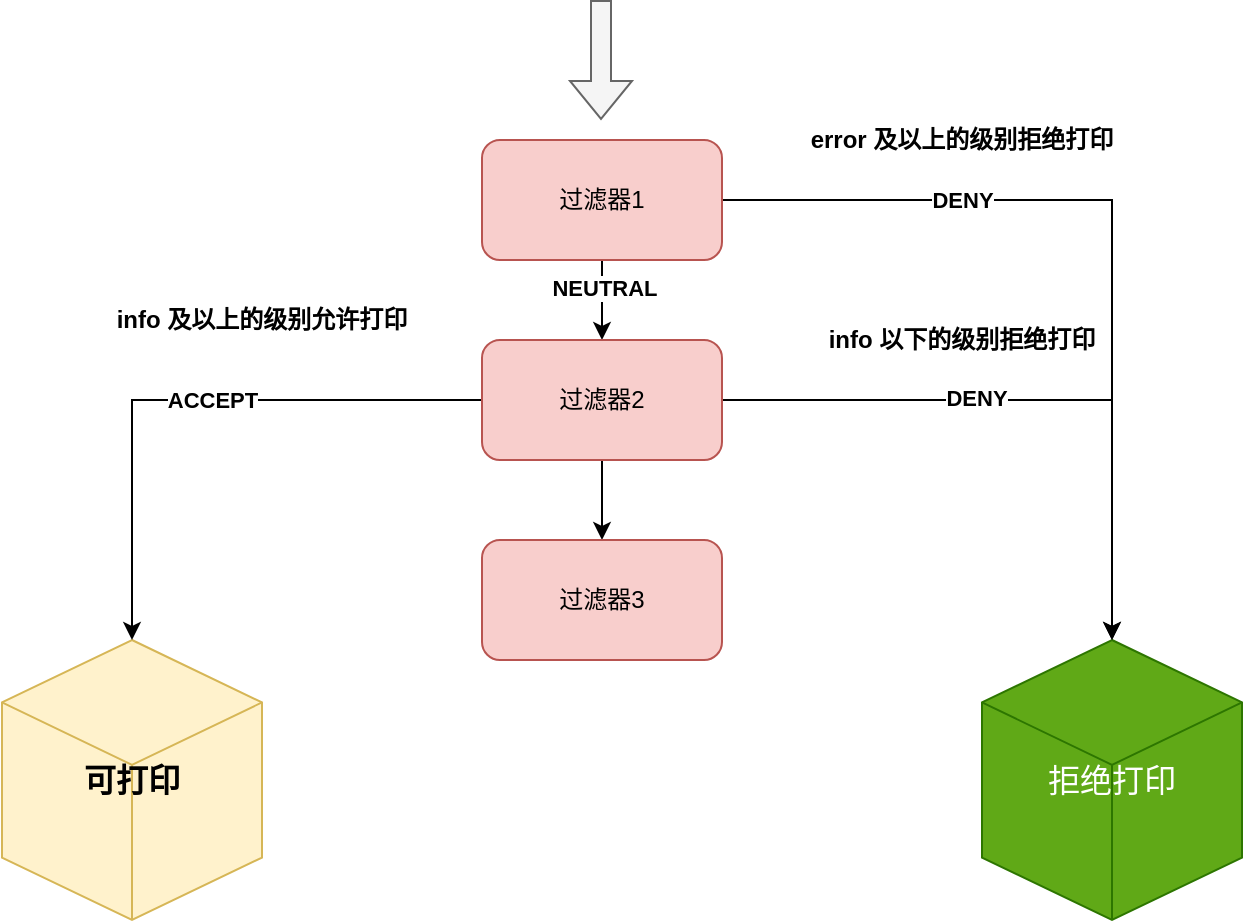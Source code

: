 <mxfile version="21.6.6" type="github">
  <diagram name="第 1 页" id="whe6keLf8QKhJT8p5w1d">
    <mxGraphModel dx="1434" dy="758" grid="1" gridSize="10" guides="1" tooltips="1" connect="1" arrows="1" fold="1" page="1" pageScale="1" pageWidth="827" pageHeight="1169" math="0" shadow="0">
      <root>
        <mxCell id="0" />
        <mxCell id="1" parent="0" />
        <mxCell id="tYItnUxsthKnhv3j5K5g-1" value="&lt;b&gt;&lt;font style=&quot;font-size: 16px;&quot;&gt;可打印&lt;/font&gt;&lt;/b&gt;" style="html=1;whiteSpace=wrap;shape=isoCube2;backgroundOutline=1;isoAngle=15;fillColor=#fff2cc;strokeColor=#d6b656;" vertex="1" parent="1">
          <mxGeometry x="100" y="330" width="130" height="140" as="geometry" />
        </mxCell>
        <mxCell id="tYItnUxsthKnhv3j5K5g-2" value="&lt;font style=&quot;font-size: 16px;&quot;&gt;拒绝打印&lt;/font&gt;" style="html=1;whiteSpace=wrap;shape=isoCube2;backgroundOutline=1;isoAngle=15;fillColor=#60a917;strokeColor=#2D7600;fontColor=#ffffff;" vertex="1" parent="1">
          <mxGeometry x="590" y="330" width="130" height="140" as="geometry" />
        </mxCell>
        <mxCell id="tYItnUxsthKnhv3j5K5g-9" style="edgeStyle=orthogonalEdgeStyle;rounded=0;orthogonalLoop=1;jettySize=auto;html=1;exitX=0.5;exitY=1;exitDx=0;exitDy=0;entryX=0.5;entryY=0;entryDx=0;entryDy=0;" edge="1" parent="1" source="tYItnUxsthKnhv3j5K5g-4" target="tYItnUxsthKnhv3j5K5g-5">
          <mxGeometry relative="1" as="geometry" />
        </mxCell>
        <mxCell id="tYItnUxsthKnhv3j5K5g-17" value="NEUTRAL" style="edgeLabel;html=1;align=center;verticalAlign=middle;resizable=0;points=[];fontStyle=1" vertex="1" connectable="0" parent="tYItnUxsthKnhv3j5K5g-9">
          <mxGeometry x="-0.333" y="1" relative="1" as="geometry">
            <mxPoint as="offset" />
          </mxGeometry>
        </mxCell>
        <mxCell id="tYItnUxsthKnhv3j5K5g-11" style="edgeStyle=orthogonalEdgeStyle;rounded=0;orthogonalLoop=1;jettySize=auto;html=1;exitX=1;exitY=0.5;exitDx=0;exitDy=0;" edge="1" parent="1" source="tYItnUxsthKnhv3j5K5g-4" target="tYItnUxsthKnhv3j5K5g-2">
          <mxGeometry relative="1" as="geometry" />
        </mxCell>
        <mxCell id="tYItnUxsthKnhv3j5K5g-12" value="DENY" style="edgeLabel;html=1;align=center;verticalAlign=middle;resizable=0;points=[];fontStyle=1" vertex="1" connectable="0" parent="tYItnUxsthKnhv3j5K5g-11">
          <mxGeometry x="-0.363" y="2" relative="1" as="geometry">
            <mxPoint x="-12" y="2" as="offset" />
          </mxGeometry>
        </mxCell>
        <mxCell id="tYItnUxsthKnhv3j5K5g-4" value="过滤器1" style="rounded=1;whiteSpace=wrap;html=1;fillColor=#f8cecc;strokeColor=#b85450;" vertex="1" parent="1">
          <mxGeometry x="340" y="80" width="120" height="60" as="geometry" />
        </mxCell>
        <mxCell id="tYItnUxsthKnhv3j5K5g-10" style="edgeStyle=orthogonalEdgeStyle;rounded=0;orthogonalLoop=1;jettySize=auto;html=1;exitX=0.5;exitY=1;exitDx=0;exitDy=0;entryX=0.5;entryY=0;entryDx=0;entryDy=0;" edge="1" parent="1" source="tYItnUxsthKnhv3j5K5g-5" target="tYItnUxsthKnhv3j5K5g-6">
          <mxGeometry relative="1" as="geometry" />
        </mxCell>
        <mxCell id="tYItnUxsthKnhv3j5K5g-13" style="edgeStyle=orthogonalEdgeStyle;rounded=0;orthogonalLoop=1;jettySize=auto;html=1;exitX=0;exitY=0.5;exitDx=0;exitDy=0;" edge="1" parent="1" source="tYItnUxsthKnhv3j5K5g-5" target="tYItnUxsthKnhv3j5K5g-1">
          <mxGeometry relative="1" as="geometry" />
        </mxCell>
        <mxCell id="tYItnUxsthKnhv3j5K5g-16" value="ACCEPT" style="edgeLabel;html=1;align=center;verticalAlign=middle;resizable=0;points=[];fontStyle=1" vertex="1" connectable="0" parent="tYItnUxsthKnhv3j5K5g-13">
          <mxGeometry x="-0.085" relative="1" as="geometry">
            <mxPoint as="offset" />
          </mxGeometry>
        </mxCell>
        <mxCell id="tYItnUxsthKnhv3j5K5g-14" style="edgeStyle=orthogonalEdgeStyle;rounded=0;orthogonalLoop=1;jettySize=auto;html=1;exitX=1;exitY=0.5;exitDx=0;exitDy=0;entryX=0.5;entryY=0;entryDx=0;entryDy=0;entryPerimeter=0;" edge="1" parent="1" source="tYItnUxsthKnhv3j5K5g-5" target="tYItnUxsthKnhv3j5K5g-2">
          <mxGeometry relative="1" as="geometry" />
        </mxCell>
        <mxCell id="tYItnUxsthKnhv3j5K5g-15" value="DENY" style="edgeLabel;html=1;align=center;verticalAlign=middle;resizable=0;points=[];fontStyle=1" vertex="1" connectable="0" parent="tYItnUxsthKnhv3j5K5g-14">
          <mxGeometry x="-0.194" y="1" relative="1" as="geometry">
            <mxPoint as="offset" />
          </mxGeometry>
        </mxCell>
        <mxCell id="tYItnUxsthKnhv3j5K5g-5" value="过滤器2" style="rounded=1;whiteSpace=wrap;html=1;fillColor=#f8cecc;strokeColor=#b85450;" vertex="1" parent="1">
          <mxGeometry x="340" y="180" width="120" height="60" as="geometry" />
        </mxCell>
        <mxCell id="tYItnUxsthKnhv3j5K5g-6" value="过滤器3" style="rounded=1;whiteSpace=wrap;html=1;fillColor=#f8cecc;strokeColor=#b85450;" vertex="1" parent="1">
          <mxGeometry x="340" y="280" width="120" height="60" as="geometry" />
        </mxCell>
        <mxCell id="tYItnUxsthKnhv3j5K5g-7" value="" style="shape=flexArrow;endArrow=classic;html=1;rounded=0;fillColor=#f5f5f5;strokeColor=#666666;" edge="1" parent="1">
          <mxGeometry width="50" height="50" relative="1" as="geometry">
            <mxPoint x="399.5" y="10" as="sourcePoint" />
            <mxPoint x="399.5" y="70" as="targetPoint" />
          </mxGeometry>
        </mxCell>
        <mxCell id="tYItnUxsthKnhv3j5K5g-18" value="&lt;b&gt;error 及以上的级别拒绝打印&lt;/b&gt;" style="text;html=1;strokeColor=none;fillColor=none;align=center;verticalAlign=middle;whiteSpace=wrap;rounded=0;" vertex="1" parent="1">
          <mxGeometry x="490" y="70" width="180" height="20" as="geometry" />
        </mxCell>
        <mxCell id="tYItnUxsthKnhv3j5K5g-19" value="&lt;b&gt;info 以下的级别拒绝打印&lt;/b&gt;" style="text;html=1;strokeColor=none;fillColor=none;align=center;verticalAlign=middle;whiteSpace=wrap;rounded=0;" vertex="1" parent="1">
          <mxGeometry x="490" y="170" width="180" height="20" as="geometry" />
        </mxCell>
        <mxCell id="tYItnUxsthKnhv3j5K5g-20" value="&lt;b&gt;info 及以上的级别允许打印&lt;/b&gt;" style="text;html=1;strokeColor=none;fillColor=none;align=center;verticalAlign=middle;whiteSpace=wrap;rounded=0;" vertex="1" parent="1">
          <mxGeometry x="140" y="160" width="180" height="20" as="geometry" />
        </mxCell>
      </root>
    </mxGraphModel>
  </diagram>
</mxfile>
